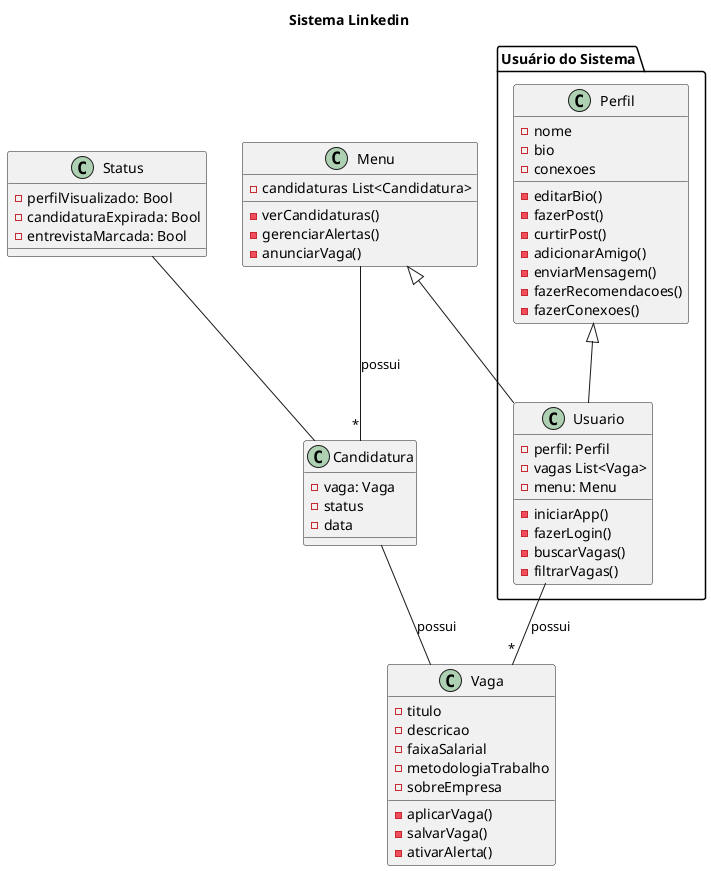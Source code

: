 @startuml Sistema 

title <b> Sistema Linkedin </b>

class Vaga {
    - titulo
    - descricao
    - faixaSalarial
    - metodologiaTrabalho
    - sobreEmpresa

    - aplicarVaga()
    - salvarVaga()
    - ativarAlerta()
}

class Menu {
    - candidaturas List<Candidatura>

    - verCandidaturas()
    - gerenciarAlertas()
    - anunciarVaga()
}

class Candidatura {
    - vaga: Vaga
    - status
    - data
}

class Status {
    - perfilVisualizado: Bool
    - candidaturaExpirada: Bool
    - entrevistaMarcada: Bool
}

package "Usuário do Sistema" {
    class Usuario {
    - perfil: Perfil
    - vagas List<Vaga>
    - menu: Menu

    - iniciarApp()
    - fazerLogin()
    - buscarVagas()
    - filtrarVagas()
}

class Perfil {
    - nome
    - bio
    - conexoes

    - editarBio()
    - fazerPost()
    - curtirPost()
    - adicionarAmigo()
    - enviarMensagem()
    - fazerRecomendacoes()
    - fazerConexoes()
}
    Perfil <|-- Usuario
    Menu <|-- Usuario
}

Usuario -- "*" Vaga: possui
Candidatura -- Vaga: possui
Menu -- "*" Candidatura: possui
Status -- Candidatura

@enduml